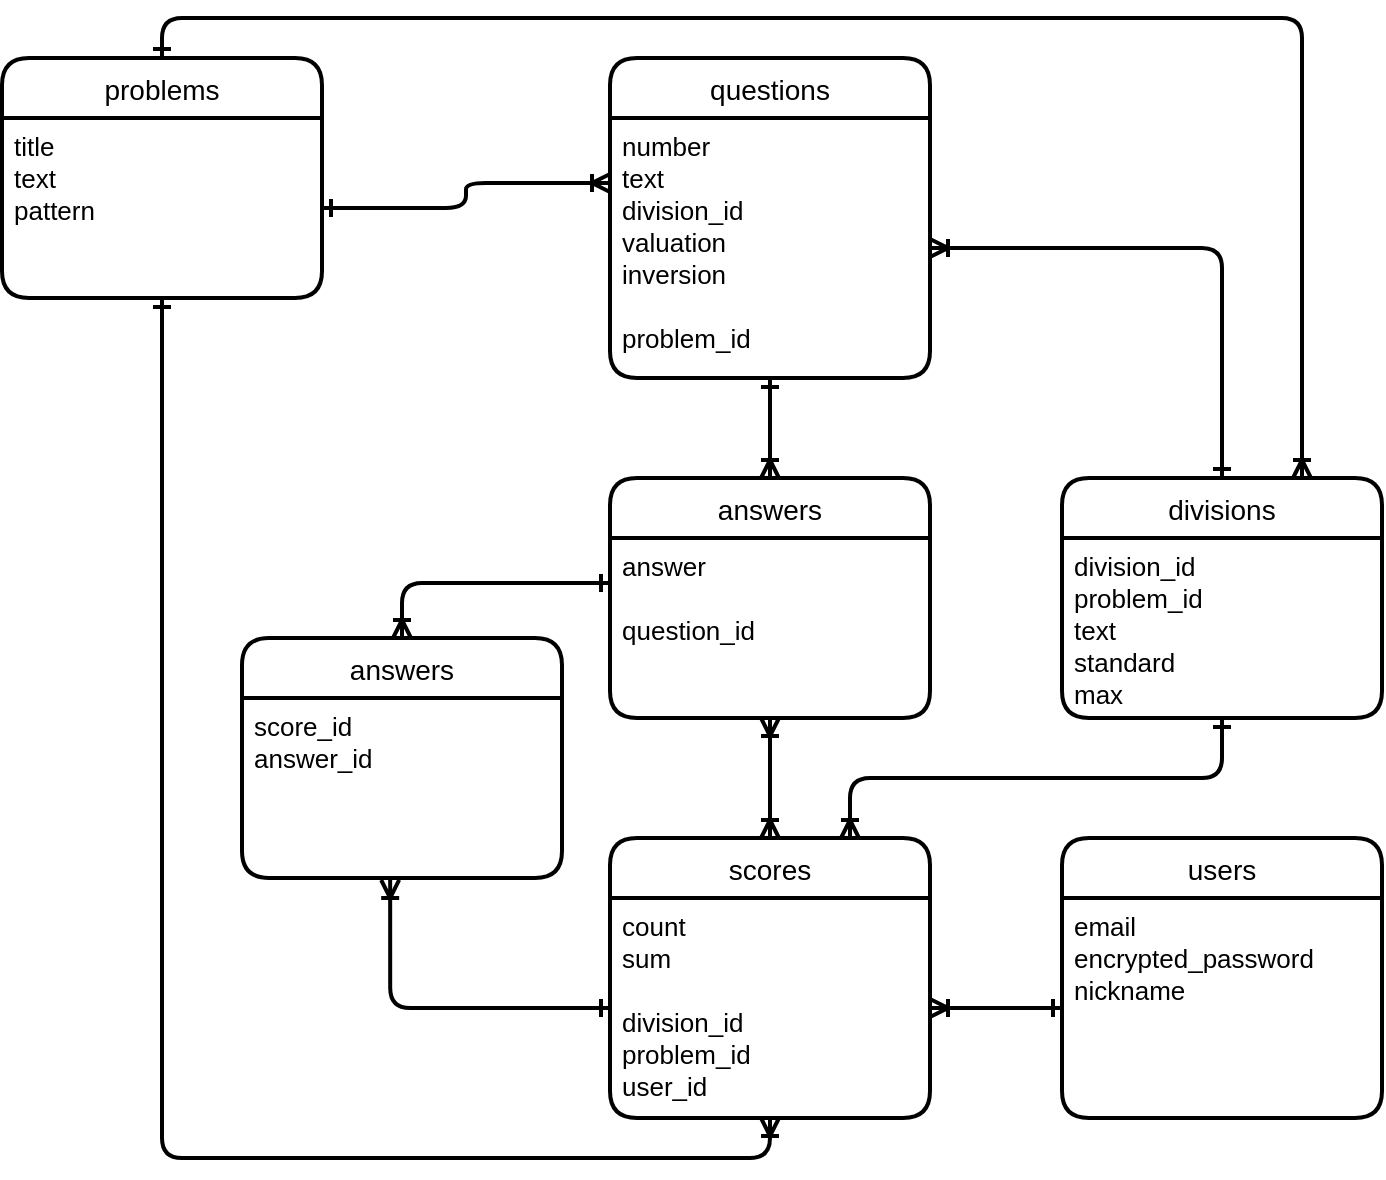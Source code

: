<mxfile version="13.10.0" type="embed">
    <diagram id="2rWxbhuZKxGVJL3sjyGu" name="ページ1">
        <mxGraphModel dx="640" dy="526" grid="1" gridSize="10" guides="1" tooltips="1" connect="1" arrows="1" fold="1" page="1" pageScale="1" pageWidth="827" pageHeight="1169" math="0" shadow="0">
            <root>
                <mxCell id="0"/>
                <mxCell id="1" parent="0"/>
                <mxCell id="30" style="edgeStyle=orthogonalEdgeStyle;rounded=1;orthogonalLoop=1;jettySize=auto;html=1;exitX=0.5;exitY=1;exitDx=0;exitDy=0;entryX=0.5;entryY=1;entryDx=0;entryDy=0;endArrow=ERoneToMany;endFill=0;targetPerimeterSpacing=0;strokeWidth=2;fontSize=13;startArrow=ERone;startFill=0;" parent="1" source="11" target="18" edge="1">
                    <mxGeometry relative="1" as="geometry"/>
                </mxCell>
                <mxCell id="31" style="edgeStyle=orthogonalEdgeStyle;rounded=1;orthogonalLoop=1;jettySize=auto;html=1;exitX=1;exitY=0.5;exitDx=0;exitDy=0;entryX=0;entryY=0.25;entryDx=0;entryDy=0;startArrow=ERone;startFill=0;endArrow=ERoneToMany;endFill=0;targetPerimeterSpacing=0;strokeWidth=2;fontSize=13;" parent="1" source="11" target="13" edge="1">
                    <mxGeometry relative="1" as="geometry"/>
                </mxCell>
                <mxCell id="32" style="edgeStyle=orthogonalEdgeStyle;rounded=1;orthogonalLoop=1;jettySize=auto;html=1;exitX=0.5;exitY=0;exitDx=0;exitDy=0;entryX=0.5;entryY=1;entryDx=0;entryDy=0;startArrow=ERoneToMany;startFill=0;endArrow=ERoneToMany;endFill=0;targetPerimeterSpacing=0;strokeWidth=2;fontSize=13;" parent="1" source="17" target="20" edge="1">
                    <mxGeometry relative="1" as="geometry"/>
                </mxCell>
                <mxCell id="12" value="questions" style="swimlane;childLayout=stackLayout;horizontal=1;startSize=30;horizontalStack=0;rounded=1;fontSize=14;fontStyle=0;strokeWidth=2;resizeParent=0;resizeLast=1;shadow=0;dashed=0;align=center;" parent="1" vertex="1">
                    <mxGeometry x="334" y="110" width="160" height="160" as="geometry"/>
                </mxCell>
                <mxCell id="13" value="number&#10;text&#10;division_id&#10;valuation&#10;inversion&#10;&#10;problem_id" style="align=left;strokeColor=none;fillColor=none;spacingLeft=4;fontSize=13;verticalAlign=top;resizable=0;rotatable=0;part=1;" parent="12" vertex="1">
                    <mxGeometry y="30" width="160" height="130" as="geometry"/>
                </mxCell>
                <mxCell id="17" value="scores" style="swimlane;childLayout=stackLayout;horizontal=1;startSize=30;horizontalStack=0;rounded=1;fontSize=14;fontStyle=0;strokeWidth=2;resizeParent=0;resizeLast=1;shadow=0;dashed=0;align=center;" parent="1" vertex="1">
                    <mxGeometry x="334" y="500" width="160" height="140" as="geometry"/>
                </mxCell>
                <mxCell id="18" value="count&#10;sum&#10;&#10;division_id&#10;problem_id&#10;user_id" style="align=left;strokeColor=none;fillColor=none;spacingLeft=4;fontSize=13;verticalAlign=top;resizable=0;rotatable=0;part=1;" parent="17" vertex="1">
                    <mxGeometry y="30" width="160" height="110" as="geometry"/>
                </mxCell>
                <mxCell id="40" style="edgeStyle=orthogonalEdgeStyle;rounded=1;orthogonalLoop=1;jettySize=auto;html=1;exitX=0.5;exitY=1;exitDx=0;exitDy=0;startArrow=ERone;startFill=0;endArrow=ERoneToMany;endFill=0;targetPerimeterSpacing=0;strokeWidth=2;fontSize=13;" parent="1" source="13" target="19" edge="1">
                    <mxGeometry relative="1" as="geometry"/>
                </mxCell>
                <mxCell id="19" value="answers" style="swimlane;childLayout=stackLayout;horizontal=1;startSize=30;horizontalStack=0;rounded=1;fontSize=14;fontStyle=0;strokeWidth=2;resizeParent=0;resizeLast=1;shadow=0;dashed=0;align=center;" parent="1" vertex="1">
                    <mxGeometry x="334" y="320" width="160" height="120" as="geometry"/>
                </mxCell>
                <mxCell id="20" value="answer&#10;&#10;question_id" style="align=left;strokeColor=none;fillColor=none;spacingLeft=4;fontSize=13;verticalAlign=top;resizable=0;rotatable=0;part=1;" parent="19" vertex="1">
                    <mxGeometry y="30" width="160" height="90" as="geometry"/>
                </mxCell>
                <mxCell id="41" style="edgeStyle=orthogonalEdgeStyle;rounded=1;orthogonalLoop=1;jettySize=auto;html=1;exitX=0.5;exitY=0;exitDx=0;exitDy=0;entryX=1;entryY=0.5;entryDx=0;entryDy=0;startArrow=ERone;startFill=0;endArrow=ERoneToMany;endFill=0;targetPerimeterSpacing=0;strokeWidth=2;fontSize=13;" parent="1" source="15" target="13" edge="1">
                    <mxGeometry relative="1" as="geometry"/>
                </mxCell>
                <mxCell id="15" value="divisions" style="swimlane;childLayout=stackLayout;horizontal=1;startSize=30;horizontalStack=0;rounded=1;fontSize=14;fontStyle=0;strokeWidth=2;resizeParent=0;resizeLast=1;shadow=0;dashed=0;align=center;" parent="1" vertex="1">
                    <mxGeometry x="560" y="320" width="160" height="120" as="geometry"/>
                </mxCell>
                <mxCell id="16" value="division_id&#10;problem_id&#10;text&#10;standard&#10;max" style="align=left;strokeColor=none;fillColor=none;spacingLeft=4;fontSize=13;verticalAlign=top;resizable=0;rotatable=0;part=1;" parent="15" vertex="1">
                    <mxGeometry y="30" width="160" height="90" as="geometry"/>
                </mxCell>
                <mxCell id="42" style="edgeStyle=orthogonalEdgeStyle;rounded=1;orthogonalLoop=1;jettySize=auto;html=1;exitX=0.5;exitY=1;exitDx=0;exitDy=0;entryX=0.75;entryY=0;entryDx=0;entryDy=0;startArrow=ERone;startFill=0;endArrow=ERoneToMany;endFill=0;targetPerimeterSpacing=0;strokeWidth=2;fontSize=13;" parent="1" source="16" target="17" edge="1">
                    <mxGeometry relative="1" as="geometry"/>
                </mxCell>
                <mxCell id="21" value="answers" style="swimlane;childLayout=stackLayout;horizontal=1;startSize=30;horizontalStack=0;rounded=1;fontSize=14;fontStyle=0;strokeWidth=2;resizeParent=0;resizeLast=1;shadow=0;dashed=0;align=center;" parent="1" vertex="1">
                    <mxGeometry x="150" y="400" width="160" height="120" as="geometry"/>
                </mxCell>
                <mxCell id="22" value="score_id&#10;answer_id" style="align=left;strokeColor=none;fillColor=none;spacingLeft=4;fontSize=13;verticalAlign=top;resizable=0;rotatable=0;part=1;" parent="21" vertex="1">
                    <mxGeometry y="30" width="160" height="90" as="geometry"/>
                </mxCell>
                <mxCell id="43" style="edgeStyle=orthogonalEdgeStyle;rounded=1;orthogonalLoop=1;jettySize=auto;html=1;exitX=0;exitY=0.25;exitDx=0;exitDy=0;entryX=0.5;entryY=0;entryDx=0;entryDy=0;startArrow=ERone;startFill=0;endArrow=ERoneToMany;endFill=0;targetPerimeterSpacing=0;strokeWidth=2;fontSize=13;" parent="1" source="20" target="21" edge="1">
                    <mxGeometry relative="1" as="geometry"/>
                </mxCell>
                <mxCell id="44" style="edgeStyle=orthogonalEdgeStyle;rounded=1;orthogonalLoop=1;jettySize=auto;html=1;exitX=0;exitY=0.5;exitDx=0;exitDy=0;entryX=0.463;entryY=1.011;entryDx=0;entryDy=0;entryPerimeter=0;startArrow=ERone;startFill=0;endArrow=ERoneToMany;endFill=0;targetPerimeterSpacing=0;strokeWidth=2;fontSize=13;" parent="1" source="18" target="22" edge="1">
                    <mxGeometry relative="1" as="geometry"/>
                </mxCell>
                <mxCell id="49" style="edgeStyle=orthogonalEdgeStyle;rounded=1;orthogonalLoop=1;jettySize=auto;html=1;exitX=0.5;exitY=0;exitDx=0;exitDy=0;entryX=0.75;entryY=0;entryDx=0;entryDy=0;startArrow=ERone;startFill=0;endArrow=ERoneToMany;endFill=0;targetPerimeterSpacing=0;strokeWidth=2;fontSize=13;" parent="1" source="10" target="15" edge="1">
                    <mxGeometry relative="1" as="geometry"/>
                </mxCell>
                <mxCell id="10" value="problems" style="swimlane;childLayout=stackLayout;horizontal=1;startSize=30;horizontalStack=0;rounded=1;fontSize=14;fontStyle=0;strokeWidth=2;resizeParent=0;resizeLast=1;shadow=0;dashed=0;align=center;" parent="1" vertex="1">
                    <mxGeometry x="30" y="110" width="160" height="120" as="geometry"/>
                </mxCell>
                <mxCell id="11" value="title &#10;text&#10;pattern" style="align=left;strokeColor=none;fillColor=none;spacingLeft=4;fontSize=13;verticalAlign=top;resizable=0;rotatable=0;part=1;" parent="10" vertex="1">
                    <mxGeometry y="30" width="160" height="90" as="geometry"/>
                </mxCell>
                <mxCell id="45" value="users" style="swimlane;childLayout=stackLayout;horizontal=1;startSize=30;horizontalStack=0;rounded=1;fontSize=14;fontStyle=0;strokeWidth=2;resizeParent=0;resizeLast=1;shadow=0;dashed=0;align=center;" parent="1" vertex="1">
                    <mxGeometry x="560" y="500" width="160" height="140" as="geometry"/>
                </mxCell>
                <mxCell id="46" value="email&#10;encrypted_password&#10;nickname" style="align=left;strokeColor=none;fillColor=none;spacingLeft=4;fontSize=13;verticalAlign=top;resizable=0;rotatable=0;part=1;" parent="45" vertex="1">
                    <mxGeometry y="30" width="160" height="110" as="geometry"/>
                </mxCell>
                <mxCell id="48" style="edgeStyle=orthogonalEdgeStyle;rounded=1;orthogonalLoop=1;jettySize=auto;html=1;exitX=0;exitY=0.5;exitDx=0;exitDy=0;entryX=1;entryY=0.5;entryDx=0;entryDy=0;startArrow=ERone;startFill=0;endArrow=ERoneToMany;endFill=0;targetPerimeterSpacing=0;strokeWidth=2;fontSize=13;" parent="1" source="46" target="18" edge="1">
                    <mxGeometry relative="1" as="geometry"/>
                </mxCell>
            </root>
        </mxGraphModel>
    </diagram>
</mxfile>